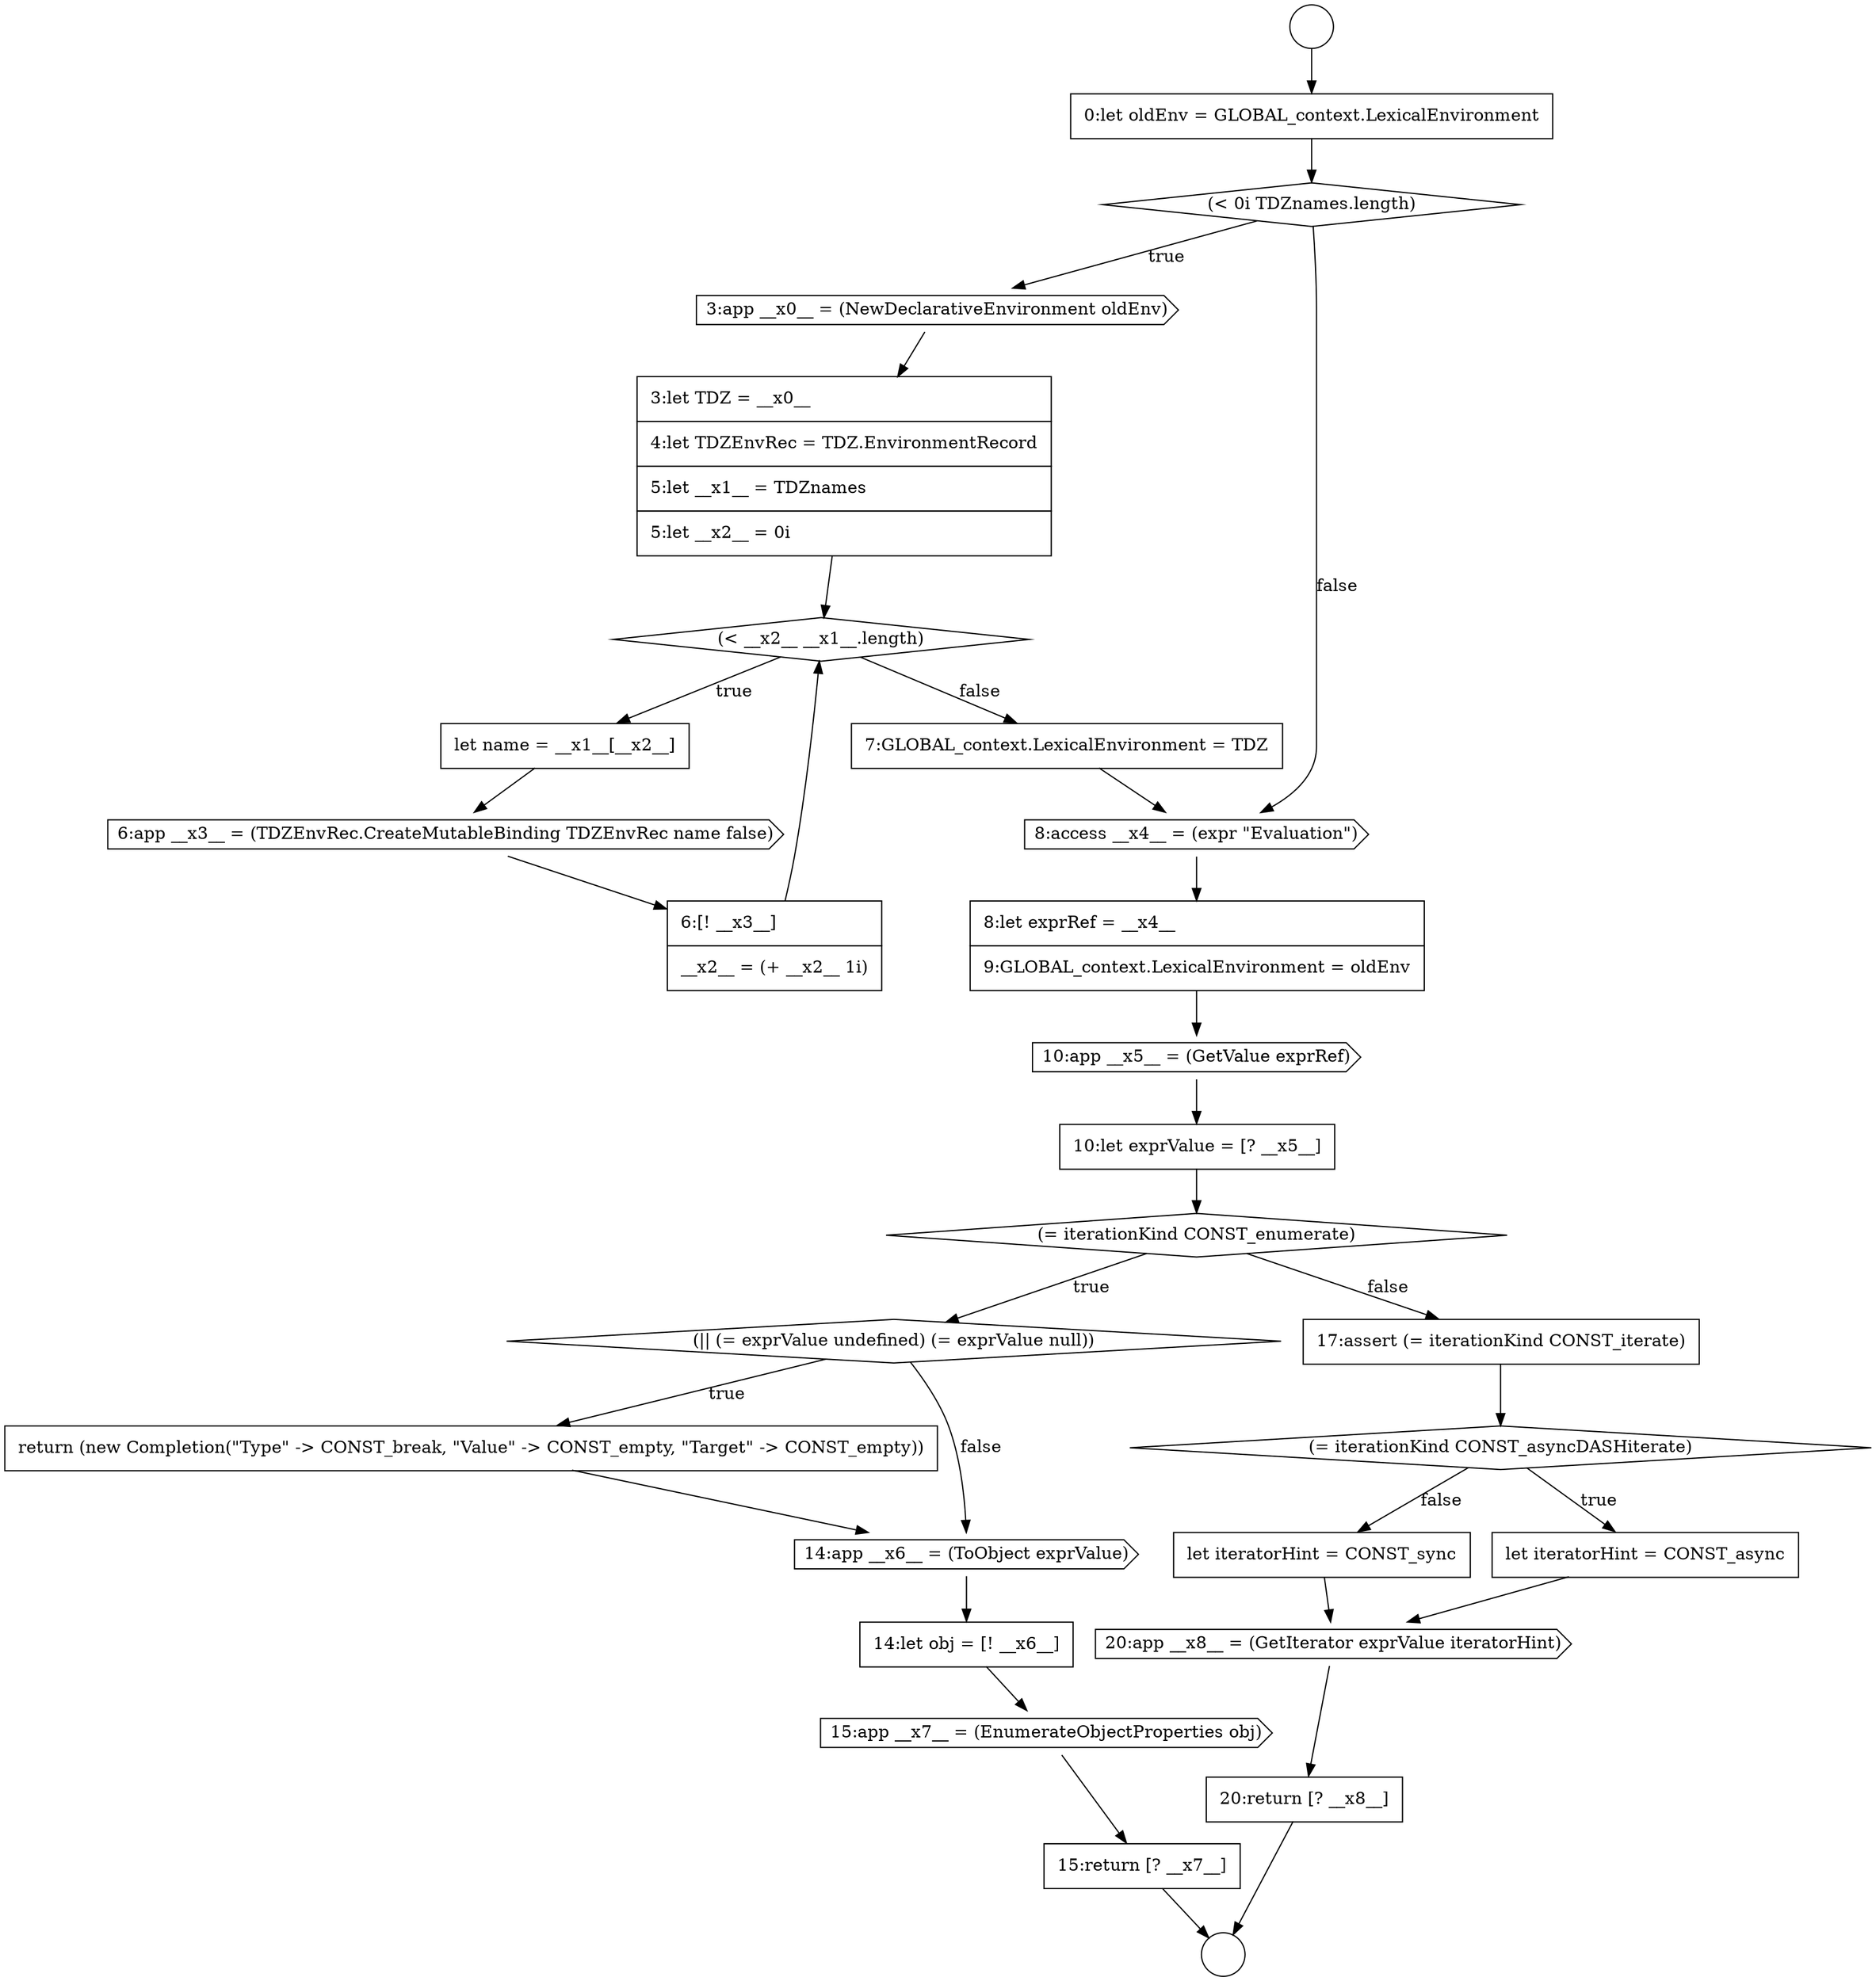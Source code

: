 digraph {
  node7209 [shape=none, margin=0, label=<<font color="black">
    <table border="0" cellborder="1" cellspacing="0" cellpadding="10">
      <tr><td align="left">let iteratorHint = CONST_async</td></tr>
    </table>
  </font>> color="black" fillcolor="white" style=filled]
  node7194 [shape=none, margin=0, label=<<font color="black">
    <table border="0" cellborder="1" cellspacing="0" cellpadding="10">
      <tr><td align="left">6:[! __x3__]</td></tr>
      <tr><td align="left">__x2__ = (+ __x2__ 1i)</td></tr>
    </table>
  </font>> color="black" fillcolor="white" style=filled]
  node7197 [shape=none, margin=0, label=<<font color="black">
    <table border="0" cellborder="1" cellspacing="0" cellpadding="10">
      <tr><td align="left">8:let exprRef = __x4__</td></tr>
      <tr><td align="left">9:GLOBAL_context.LexicalEnvironment = oldEnv</td></tr>
    </table>
  </font>> color="black" fillcolor="white" style=filled]
  node7185 [shape=circle label=" " color="black" fillcolor="white" style=filled]
  node7189 [shape=cds, label=<<font color="black">3:app __x0__ = (NewDeclarativeEnvironment oldEnv)</font>> color="black" fillcolor="white" style=filled]
  node7193 [shape=cds, label=<<font color="black">6:app __x3__ = (TDZEnvRec.CreateMutableBinding TDZEnvRec name false)</font>> color="black" fillcolor="white" style=filled]
  node7212 [shape=none, margin=0, label=<<font color="black">
    <table border="0" cellborder="1" cellspacing="0" cellpadding="10">
      <tr><td align="left">20:return [? __x8__]</td></tr>
    </table>
  </font>> color="black" fillcolor="white" style=filled]
  node7206 [shape=none, margin=0, label=<<font color="black">
    <table border="0" cellborder="1" cellspacing="0" cellpadding="10">
      <tr><td align="left">15:return [? __x7__]</td></tr>
    </table>
  </font>> color="black" fillcolor="white" style=filled]
  node7186 [shape=circle label=" " color="black" fillcolor="white" style=filled]
  node7200 [shape=diamond, label=<<font color="black">(= iterationKind CONST_enumerate)</font>> color="black" fillcolor="white" style=filled]
  node7190 [shape=none, margin=0, label=<<font color="black">
    <table border="0" cellborder="1" cellspacing="0" cellpadding="10">
      <tr><td align="left">3:let TDZ = __x0__</td></tr>
      <tr><td align="left">4:let TDZEnvRec = TDZ.EnvironmentRecord</td></tr>
      <tr><td align="left">5:let __x1__ = TDZnames</td></tr>
      <tr><td align="left">5:let __x2__ = 0i</td></tr>
    </table>
  </font>> color="black" fillcolor="white" style=filled]
  node7187 [shape=none, margin=0, label=<<font color="black">
    <table border="0" cellborder="1" cellspacing="0" cellpadding="10">
      <tr><td align="left">0:let oldEnv = GLOBAL_context.LexicalEnvironment</td></tr>
    </table>
  </font>> color="black" fillcolor="white" style=filled]
  node7210 [shape=none, margin=0, label=<<font color="black">
    <table border="0" cellborder="1" cellspacing="0" cellpadding="10">
      <tr><td align="left">let iteratorHint = CONST_sync</td></tr>
    </table>
  </font>> color="black" fillcolor="white" style=filled]
  node7199 [shape=none, margin=0, label=<<font color="black">
    <table border="0" cellborder="1" cellspacing="0" cellpadding="10">
      <tr><td align="left">10:let exprValue = [? __x5__]</td></tr>
    </table>
  </font>> color="black" fillcolor="white" style=filled]
  node7195 [shape=none, margin=0, label=<<font color="black">
    <table border="0" cellborder="1" cellspacing="0" cellpadding="10">
      <tr><td align="left">7:GLOBAL_context.LexicalEnvironment = TDZ</td></tr>
    </table>
  </font>> color="black" fillcolor="white" style=filled]
  node7198 [shape=cds, label=<<font color="black">10:app __x5__ = (GetValue exprRef)</font>> color="black" fillcolor="white" style=filled]
  node7208 [shape=diamond, label=<<font color="black">(= iterationKind CONST_asyncDASHiterate)</font>> color="black" fillcolor="white" style=filled]
  node7203 [shape=cds, label=<<font color="black">14:app __x6__ = (ToObject exprValue)</font>> color="black" fillcolor="white" style=filled]
  node7188 [shape=diamond, label=<<font color="black">(&lt; 0i TDZnames.length)</font>> color="black" fillcolor="white" style=filled]
  node7205 [shape=cds, label=<<font color="black">15:app __x7__ = (EnumerateObjectProperties obj)</font>> color="black" fillcolor="white" style=filled]
  node7204 [shape=none, margin=0, label=<<font color="black">
    <table border="0" cellborder="1" cellspacing="0" cellpadding="10">
      <tr><td align="left">14:let obj = [! __x6__]</td></tr>
    </table>
  </font>> color="black" fillcolor="white" style=filled]
  node7201 [shape=diamond, label=<<font color="black">(|| (= exprValue undefined) (= exprValue null))</font>> color="black" fillcolor="white" style=filled]
  node7191 [shape=diamond, label=<<font color="black">(&lt; __x2__ __x1__.length)</font>> color="black" fillcolor="white" style=filled]
  node7211 [shape=cds, label=<<font color="black">20:app __x8__ = (GetIterator exprValue iteratorHint)</font>> color="black" fillcolor="white" style=filled]
  node7196 [shape=cds, label=<<font color="black">8:access __x4__ = (expr &quot;Evaluation&quot;)</font>> color="black" fillcolor="white" style=filled]
  node7207 [shape=none, margin=0, label=<<font color="black">
    <table border="0" cellborder="1" cellspacing="0" cellpadding="10">
      <tr><td align="left">17:assert (= iterationKind CONST_iterate)</td></tr>
    </table>
  </font>> color="black" fillcolor="white" style=filled]
  node7202 [shape=none, margin=0, label=<<font color="black">
    <table border="0" cellborder="1" cellspacing="0" cellpadding="10">
      <tr><td align="left">return (new Completion(&quot;Type&quot; -&gt; CONST_break, &quot;Value&quot; -&gt; CONST_empty, &quot;Target&quot; -&gt; CONST_empty))</td></tr>
    </table>
  </font>> color="black" fillcolor="white" style=filled]
  node7192 [shape=none, margin=0, label=<<font color="black">
    <table border="0" cellborder="1" cellspacing="0" cellpadding="10">
      <tr><td align="left">let name = __x1__[__x2__]</td></tr>
    </table>
  </font>> color="black" fillcolor="white" style=filled]
  node7204 -> node7205 [ color="black"]
  node7202 -> node7203 [ color="black"]
  node7209 -> node7211 [ color="black"]
  node7190 -> node7191 [ color="black"]
  node7194 -> node7191 [ color="black"]
  node7201 -> node7202 [label=<<font color="black">true</font>> color="black"]
  node7201 -> node7203 [label=<<font color="black">false</font>> color="black"]
  node7188 -> node7189 [label=<<font color="black">true</font>> color="black"]
  node7188 -> node7196 [label=<<font color="black">false</font>> color="black"]
  node7200 -> node7201 [label=<<font color="black">true</font>> color="black"]
  node7200 -> node7207 [label=<<font color="black">false</font>> color="black"]
  node7197 -> node7198 [ color="black"]
  node7212 -> node7186 [ color="black"]
  node7205 -> node7206 [ color="black"]
  node7189 -> node7190 [ color="black"]
  node7203 -> node7204 [ color="black"]
  node7191 -> node7192 [label=<<font color="black">true</font>> color="black"]
  node7191 -> node7195 [label=<<font color="black">false</font>> color="black"]
  node7193 -> node7194 [ color="black"]
  node7187 -> node7188 [ color="black"]
  node7192 -> node7193 [ color="black"]
  node7195 -> node7196 [ color="black"]
  node7206 -> node7186 [ color="black"]
  node7185 -> node7187 [ color="black"]
  node7208 -> node7209 [label=<<font color="black">true</font>> color="black"]
  node7208 -> node7210 [label=<<font color="black">false</font>> color="black"]
  node7199 -> node7200 [ color="black"]
  node7211 -> node7212 [ color="black"]
  node7210 -> node7211 [ color="black"]
  node7198 -> node7199 [ color="black"]
  node7207 -> node7208 [ color="black"]
  node7196 -> node7197 [ color="black"]
}
